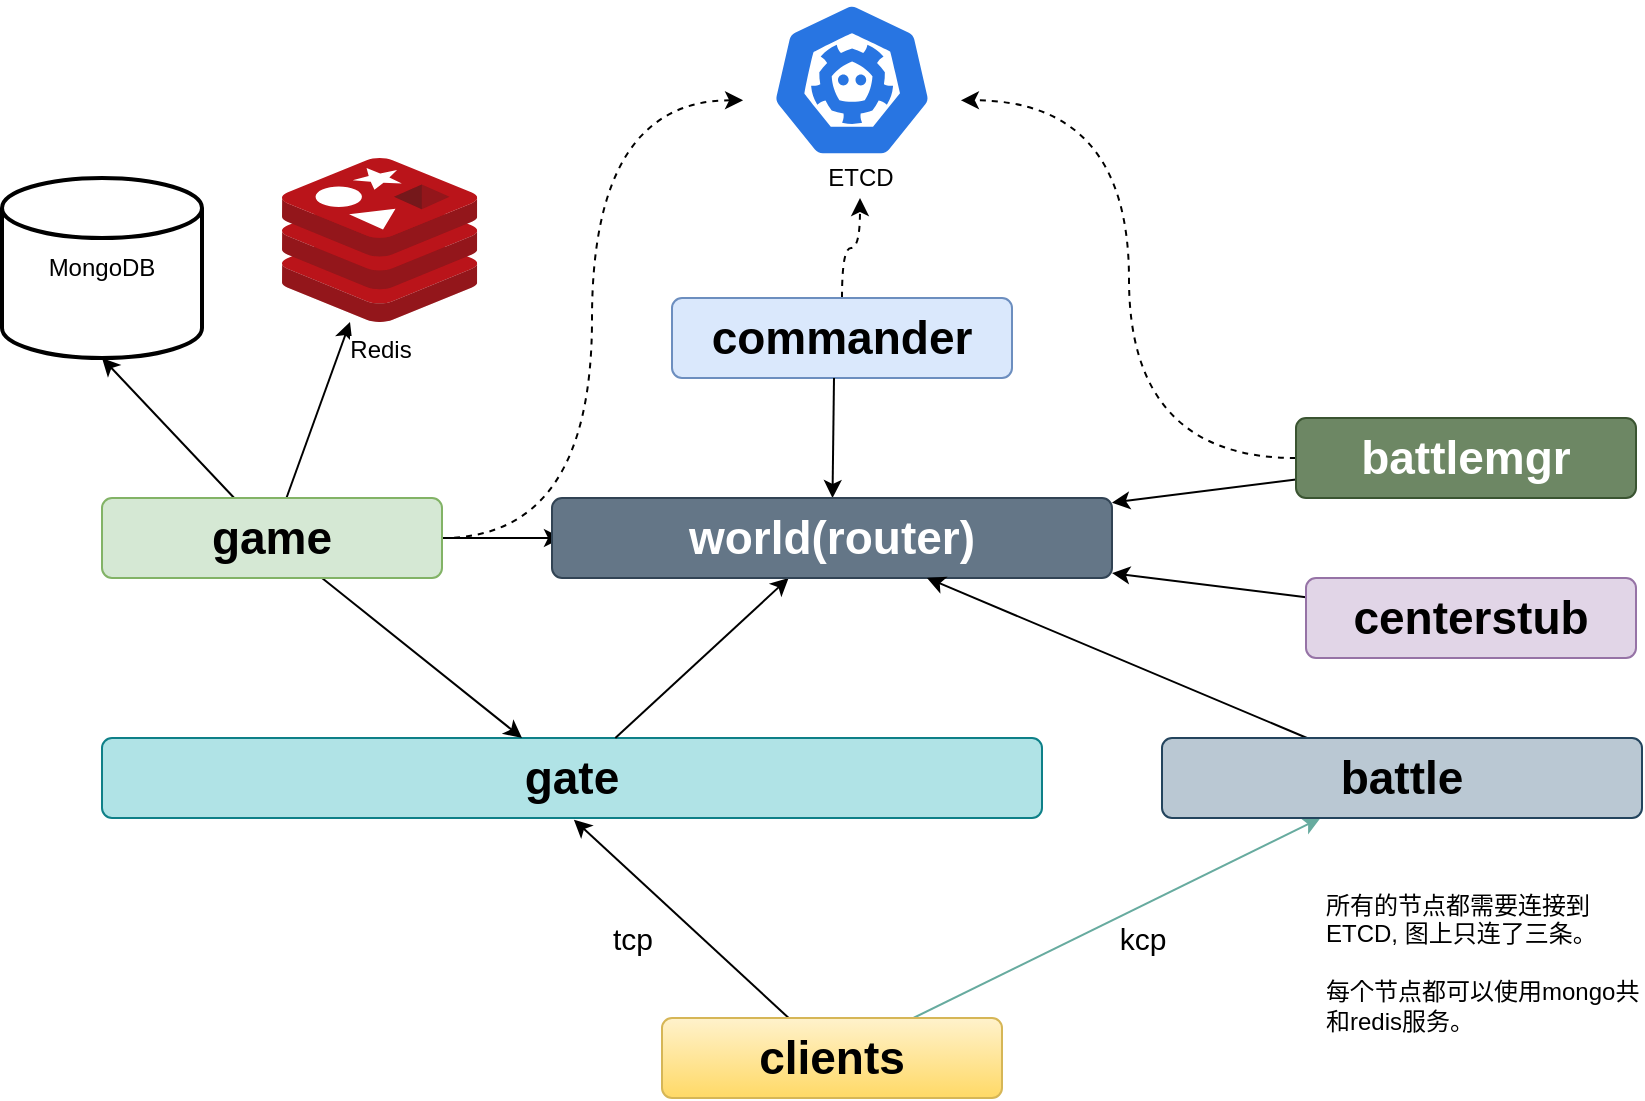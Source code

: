 <mxfile version="14.9.8" type="github">
  <diagram id="9FuVxkwJ3gRoj48DPX5Q" name="Page-1">
    <mxGraphModel dx="1038" dy="583" grid="1" gridSize="10" guides="1" tooltips="1" connect="1" arrows="1" fold="1" page="1" pageScale="1" pageWidth="827" pageHeight="1169" math="0" shadow="0">
      <root>
        <mxCell id="0" />
        <mxCell id="1" parent="0" />
        <mxCell id="g9Ys2xgaOEM5gX-QRVGG-40" style="edgeStyle=orthogonalEdgeStyle;curved=1;rounded=0;orthogonalLoop=1;jettySize=auto;html=1;dashed=1;" edge="1" parent="1" source="g9Ys2xgaOEM5gX-QRVGG-1" target="g9Ys2xgaOEM5gX-QRVGG-33">
          <mxGeometry relative="1" as="geometry" />
        </mxCell>
        <mxCell id="g9Ys2xgaOEM5gX-QRVGG-1" value="&lt;span style=&quot;font-size: 23px&quot;&gt;commander&lt;/span&gt;" style="html=1;shadow=0;dashed=0;shape=mxgraph.bootstrap.rrect;rSize=5;strokeWidth=1;whiteSpace=wrap;align=center;verticalAlign=middle;spacingLeft=0;fontStyle=1;fontSize=14;spacing=5;fillColor=#dae8fc;strokeColor=#6c8ebf;" vertex="1" parent="1">
          <mxGeometry x="345" y="320" width="170" height="40" as="geometry" />
        </mxCell>
        <mxCell id="g9Ys2xgaOEM5gX-QRVGG-2" value="&lt;span style=&quot;font-size: 23px&quot;&gt;gate&lt;/span&gt;" style="html=1;shadow=0;dashed=0;shape=mxgraph.bootstrap.rrect;rSize=5;strokeWidth=1;whiteSpace=wrap;align=center;verticalAlign=middle;spacingLeft=0;fontStyle=1;fontSize=14;spacing=5;fillColor=#b0e3e6;strokeColor=#0e8088;" vertex="1" parent="1">
          <mxGeometry x="60" y="540" width="470" height="40" as="geometry" />
        </mxCell>
        <mxCell id="g9Ys2xgaOEM5gX-QRVGG-5" style="edgeStyle=none;rounded=0;orthogonalLoop=1;jettySize=auto;html=1;" edge="1" parent="1" source="g9Ys2xgaOEM5gX-QRVGG-7">
          <mxGeometry relative="1" as="geometry">
            <mxPoint x="290" y="440" as="targetPoint" />
          </mxGeometry>
        </mxCell>
        <mxCell id="g9Ys2xgaOEM5gX-QRVGG-6" style="edgeStyle=none;rounded=0;orthogonalLoop=1;jettySize=auto;html=1;startArrow=none;startFill=0;endArrow=classic;endFill=1;strokeColor=#000000;strokeWidth=1;" edge="1" parent="1" source="g9Ys2xgaOEM5gX-QRVGG-7" target="g9Ys2xgaOEM5gX-QRVGG-2">
          <mxGeometry relative="1" as="geometry" />
        </mxCell>
        <mxCell id="g9Ys2xgaOEM5gX-QRVGG-28" style="rounded=0;orthogonalLoop=1;jettySize=auto;html=1;entryX=0.5;entryY=1;entryDx=0;entryDy=0;entryPerimeter=0;" edge="1" parent="1" source="g9Ys2xgaOEM5gX-QRVGG-7" target="g9Ys2xgaOEM5gX-QRVGG-27">
          <mxGeometry relative="1" as="geometry" />
        </mxCell>
        <mxCell id="g9Ys2xgaOEM5gX-QRVGG-30" style="edgeStyle=none;rounded=0;orthogonalLoop=1;jettySize=auto;html=1;" edge="1" parent="1" source="g9Ys2xgaOEM5gX-QRVGG-7" target="g9Ys2xgaOEM5gX-QRVGG-29">
          <mxGeometry relative="1" as="geometry" />
        </mxCell>
        <mxCell id="g9Ys2xgaOEM5gX-QRVGG-42" style="edgeStyle=orthogonalEdgeStyle;curved=1;rounded=0;orthogonalLoop=1;jettySize=auto;html=1;entryX=0.005;entryY=0.63;entryDx=0;entryDy=0;entryPerimeter=0;dashed=1;" edge="1" parent="1" source="g9Ys2xgaOEM5gX-QRVGG-7" target="g9Ys2xgaOEM5gX-QRVGG-31">
          <mxGeometry relative="1" as="geometry" />
        </mxCell>
        <mxCell id="g9Ys2xgaOEM5gX-QRVGG-7" value="&lt;span style=&quot;font-size: 23px&quot;&gt;game&lt;/span&gt;" style="html=1;shadow=0;dashed=0;shape=mxgraph.bootstrap.rrect;rSize=5;strokeWidth=1;whiteSpace=wrap;align=center;verticalAlign=middle;spacingLeft=0;fontStyle=1;fontSize=14;spacing=5;fillColor=#d5e8d4;strokeColor=#82b366;" vertex="1" parent="1">
          <mxGeometry x="60" y="420" width="170" height="40" as="geometry" />
        </mxCell>
        <mxCell id="g9Ys2xgaOEM5gX-QRVGG-8" style="edgeStyle=none;rounded=0;orthogonalLoop=1;jettySize=auto;html=1;" edge="1" parent="1" source="g9Ys2xgaOEM5gX-QRVGG-9" target="g9Ys2xgaOEM5gX-QRVGG-12">
          <mxGeometry relative="1" as="geometry" />
        </mxCell>
        <mxCell id="g9Ys2xgaOEM5gX-QRVGG-41" style="edgeStyle=orthogonalEdgeStyle;curved=1;rounded=0;orthogonalLoop=1;jettySize=auto;html=1;entryX=0.995;entryY=0.63;entryDx=0;entryDy=0;entryPerimeter=0;dashed=1;" edge="1" parent="1" source="g9Ys2xgaOEM5gX-QRVGG-9" target="g9Ys2xgaOEM5gX-QRVGG-31">
          <mxGeometry relative="1" as="geometry" />
        </mxCell>
        <mxCell id="g9Ys2xgaOEM5gX-QRVGG-9" value="&lt;span style=&quot;font-size: 23px&quot;&gt;battlemgr&lt;/span&gt;" style="html=1;shadow=0;dashed=0;shape=mxgraph.bootstrap.rrect;rSize=5;strokeWidth=1;whiteSpace=wrap;align=center;verticalAlign=middle;spacingLeft=0;fontStyle=1;fontSize=14;spacing=5;fillColor=#6d8764;strokeColor=#3A5431;fontColor=#ffffff;" vertex="1" parent="1">
          <mxGeometry x="657" y="380" width="170" height="40" as="geometry" />
        </mxCell>
        <mxCell id="g9Ys2xgaOEM5gX-QRVGG-10" style="edgeStyle=none;rounded=0;orthogonalLoop=1;jettySize=auto;html=1;startArrow=classic;startFill=1;endArrow=none;endFill=0;strokeColor=#000000;strokeWidth=1;" edge="1" parent="1" source="g9Ys2xgaOEM5gX-QRVGG-12" target="g9Ys2xgaOEM5gX-QRVGG-2">
          <mxGeometry relative="1" as="geometry" />
        </mxCell>
        <mxCell id="g9Ys2xgaOEM5gX-QRVGG-11" style="edgeStyle=none;rounded=0;orthogonalLoop=1;jettySize=auto;html=1;startArrow=classic;startFill=1;endArrow=none;endFill=0;strokeColor=#000000;strokeWidth=1;" edge="1" parent="1" source="g9Ys2xgaOEM5gX-QRVGG-12">
          <mxGeometry relative="1" as="geometry">
            <mxPoint x="426" y="360" as="targetPoint" />
          </mxGeometry>
        </mxCell>
        <mxCell id="g9Ys2xgaOEM5gX-QRVGG-12" value="&lt;span style=&quot;font-size: 23px&quot;&gt;world(router)&lt;/span&gt;" style="html=1;shadow=0;dashed=0;shape=mxgraph.bootstrap.rrect;rSize=5;strokeWidth=1;whiteSpace=wrap;align=center;verticalAlign=middle;spacingLeft=0;fontStyle=1;fontSize=14;spacing=5;fillColor=#647687;strokeColor=#314354;fontColor=#ffffff;" vertex="1" parent="1">
          <mxGeometry x="285" y="420" width="280" height="40" as="geometry" />
        </mxCell>
        <mxCell id="g9Ys2xgaOEM5gX-QRVGG-13" style="edgeStyle=none;orthogonalLoop=1;jettySize=auto;html=1;entryX=0.502;entryY=1.021;entryDx=0;entryDy=0;entryPerimeter=0;rounded=0;" edge="1" parent="1" source="g9Ys2xgaOEM5gX-QRVGG-15" target="g9Ys2xgaOEM5gX-QRVGG-2">
          <mxGeometry relative="1" as="geometry" />
        </mxCell>
        <mxCell id="g9Ys2xgaOEM5gX-QRVGG-14" style="edgeStyle=none;rounded=0;orthogonalLoop=1;jettySize=auto;html=1;strokeColor=#67AB9F;" edge="1" parent="1" source="g9Ys2xgaOEM5gX-QRVGG-15" target="g9Ys2xgaOEM5gX-QRVGG-17">
          <mxGeometry relative="1" as="geometry" />
        </mxCell>
        <mxCell id="g9Ys2xgaOEM5gX-QRVGG-15" value="&lt;span style=&quot;font-size: 23px&quot;&gt;clients&lt;/span&gt;" style="html=1;shadow=0;dashed=0;shape=mxgraph.bootstrap.rrect;rSize=5;strokeWidth=1;whiteSpace=wrap;align=center;verticalAlign=middle;spacingLeft=0;fontStyle=1;fontSize=14;spacing=5;fillColor=#fff2cc;strokeColor=#d6b656;gradientColor=#ffd966;" vertex="1" parent="1">
          <mxGeometry x="340" y="680" width="170" height="40" as="geometry" />
        </mxCell>
        <mxCell id="g9Ys2xgaOEM5gX-QRVGG-16" style="edgeStyle=none;rounded=0;orthogonalLoop=1;jettySize=auto;html=1;" edge="1" parent="1" source="g9Ys2xgaOEM5gX-QRVGG-17" target="g9Ys2xgaOEM5gX-QRVGG-12">
          <mxGeometry relative="1" as="geometry" />
        </mxCell>
        <mxCell id="g9Ys2xgaOEM5gX-QRVGG-17" value="&lt;span style=&quot;font-size: 23px&quot;&gt;battle&lt;/span&gt;" style="html=1;shadow=0;dashed=0;shape=mxgraph.bootstrap.rrect;rSize=5;strokeWidth=1;whiteSpace=wrap;align=center;verticalAlign=middle;spacingLeft=0;fontStyle=1;fontSize=14;spacing=5;fillColor=#bac8d3;strokeColor=#23445d;" vertex="1" parent="1">
          <mxGeometry x="590" y="540" width="240" height="40" as="geometry" />
        </mxCell>
        <mxCell id="g9Ys2xgaOEM5gX-QRVGG-18" style="edgeStyle=none;rounded=0;orthogonalLoop=1;jettySize=auto;html=1;" edge="1" parent="1" source="g9Ys2xgaOEM5gX-QRVGG-19" target="g9Ys2xgaOEM5gX-QRVGG-12">
          <mxGeometry relative="1" as="geometry" />
        </mxCell>
        <mxCell id="g9Ys2xgaOEM5gX-QRVGG-19" value="&lt;span style=&quot;font-size: 23px&quot;&gt;centerstub&lt;/span&gt;" style="html=1;shadow=0;dashed=0;shape=mxgraph.bootstrap.rrect;rSize=5;strokeWidth=1;whiteSpace=wrap;align=center;verticalAlign=middle;spacingLeft=0;fontStyle=1;fontSize=14;spacing=5;fillColor=#e1d5e7;strokeColor=#9673a6;" vertex="1" parent="1">
          <mxGeometry x="662" y="460" width="165" height="40" as="geometry" />
        </mxCell>
        <mxCell id="g9Ys2xgaOEM5gX-QRVGG-20" value="&lt;font style=&quot;font-size: 15px&quot;&gt;kcp&lt;/font&gt;" style="text;html=1;resizable=0;autosize=1;align=center;verticalAlign=middle;points=[];fillColor=none;strokeColor=none;rounded=0;" vertex="1" parent="1">
          <mxGeometry x="560" y="630" width="40" height="20" as="geometry" />
        </mxCell>
        <mxCell id="g9Ys2xgaOEM5gX-QRVGG-21" value="&lt;font style=&quot;font-size: 15px&quot;&gt;tcp&lt;/font&gt;" style="text;html=1;resizable=0;autosize=1;align=center;verticalAlign=middle;points=[];fillColor=none;strokeColor=none;rounded=0;" vertex="1" parent="1">
          <mxGeometry x="305" y="630" width="40" height="20" as="geometry" />
        </mxCell>
        <mxCell id="g9Ys2xgaOEM5gX-QRVGG-24" value="所有的节点都需要连接到ETCD, 图上只连了三条。&lt;br&gt;&lt;br&gt;每个节点都可以使用mongo共和redis服务。" style="text;whiteSpace=wrap;html=1;" vertex="1" parent="1">
          <mxGeometry x="670" y="610" width="160" height="90" as="geometry" />
        </mxCell>
        <mxCell id="g9Ys2xgaOEM5gX-QRVGG-27" value="MongoDB" style="strokeWidth=2;html=1;shape=mxgraph.flowchart.database;whiteSpace=wrap;" vertex="1" parent="1">
          <mxGeometry x="10" y="260" width="100" height="90" as="geometry" />
        </mxCell>
        <mxCell id="g9Ys2xgaOEM5gX-QRVGG-29" value="Redis" style="aspect=fixed;html=1;points=[];align=center;image;fontSize=12;image=img/lib/mscae/Cache_Redis_Product.svg;" vertex="1" parent="1">
          <mxGeometry x="150" y="250" width="97.61" height="82" as="geometry" />
        </mxCell>
        <mxCell id="g9Ys2xgaOEM5gX-QRVGG-31" value="" style="html=1;dashed=0;whitespace=wrap;fillColor=#2875E2;strokeColor=#ffffff;points=[[0.005,0.63,0],[0.1,0.2,0],[0.9,0.2,0],[0.5,0,0],[0.995,0.63,0],[0.72,0.99,0],[0.5,1,0],[0.28,0.99,0]];shape=mxgraph.kubernetes.icon;prIcon=etcd" vertex="1" parent="1">
          <mxGeometry x="380" y="172" width="110" height="78" as="geometry" />
        </mxCell>
        <mxCell id="g9Ys2xgaOEM5gX-QRVGG-33" value="ETCD" style="text;html=1;resizable=0;autosize=1;align=center;verticalAlign=middle;points=[];fillColor=none;strokeColor=none;rounded=0;" vertex="1" parent="1">
          <mxGeometry x="414" y="250" width="50" height="20" as="geometry" />
        </mxCell>
      </root>
    </mxGraphModel>
  </diagram>
</mxfile>

